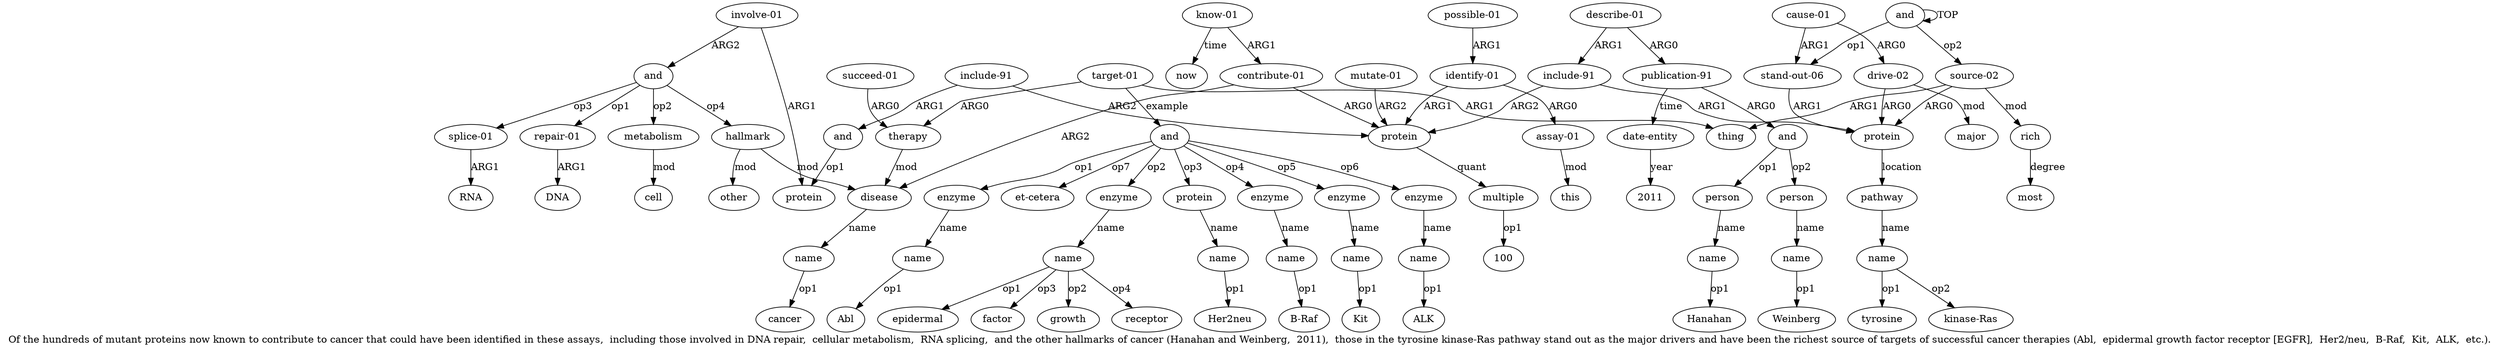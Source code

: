 digraph  {
	graph [label="Of the hundreds of mutant proteins now known to contribute to cancer that could have been identified in these assays,  including \
those involved in DNA repair,  cellular metabolism,  RNA splicing,  and the other hallmarks of cancer (Hanahan and Weinberg,  2011),  \
those in the tyrosine kinase-Ras pathway stand out as the major drivers and have been the richest source of targets of successful \
cancer therapies (Abl,  epidermal growth factor receptor [EGFR],  Her2/neu,  B-Raf,  Kit,  ALK,  etc.)."];
	node [label="\N"];
	a20	 [color=black,
		gold_ind=20,
		gold_label=and,
		label=and,
		test_ind=20,
		test_label=and];
	a21	 [color=black,
		gold_ind=21,
		gold_label="repair-01",
		label="repair-01",
		test_ind=21,
		test_label="repair-01"];
	a20 -> a21 [key=0,
	color=black,
	gold_label=op1,
	label=op1,
	test_label=op1];
a23 [color=black,
	gold_ind=23,
	gold_label=metabolism,
	label=metabolism,
	test_ind=23,
	test_label=metabolism];
a20 -> a23 [key=0,
color=black,
gold_label=op2,
label=op2,
test_label=op2];
a25 [color=black,
gold_ind=25,
gold_label="splice-01",
label="splice-01",
test_ind=25,
test_label="splice-01"];
a20 -> a25 [key=0,
color=black,
gold_label=op3,
label=op3,
test_label=op3];
a27 [color=black,
gold_ind=27,
gold_label=hallmark,
label=hallmark,
test_ind=27,
test_label=hallmark];
a20 -> a27 [key=0,
color=black,
gold_label=op4,
label=op4,
test_label=op4];
a22 [color=black,
gold_ind=22,
gold_label=DNA,
label=DNA,
test_ind=22,
test_label=DNA];
a21 -> a22 [key=0,
color=black,
gold_label=ARG1,
label=ARG1,
test_label=ARG1];
a24 [color=black,
gold_ind=24,
gold_label=cell,
label=cell,
test_ind=24,
test_label=cell];
a23 -> a24 [key=0,
color=black,
gold_label=mod,
label=mod,
test_label=mod];
a26 [color=black,
gold_ind=26,
gold_label=RNA,
label=RNA,
test_ind=26,
test_label=RNA];
a25 -> a26 [key=0,
color=black,
gold_label=ARG1,
label=ARG1,
test_label=ARG1];
a28 [color=black,
gold_ind=28,
gold_label=other,
label=other,
test_ind=28,
test_label=other];
a27 -> a28 [key=0,
color=black,
gold_label=mod,
label=mod,
test_label=mod];
a44 [color=black,
gold_ind=44,
gold_label=disease,
label=disease,
test_ind=44,
test_label=disease];
a27 -> a44 [key=0,
color=black,
gold_label=mod,
label=mod,
test_label=mod];
a29 [color=black,
gold_ind=29,
gold_label="describe-01",
label="describe-01",
test_ind=29,
test_label="describe-01"];
a30 [color=black,
gold_ind=30,
gold_label="publication-91",
label="publication-91",
test_ind=30,
test_label="publication-91"];
a29 -> a30 [key=0,
color=black,
gold_label=ARG0,
label=ARG0,
test_label=ARG0];
a5 [color=black,
gold_ind=5,
gold_label="include-91",
label="include-91",
test_ind=5,
test_label="include-91"];
a29 -> a5 [key=0,
color=black,
gold_label=ARG1,
label=ARG1,
test_label=ARG1];
a60 [color=black,
gold_ind=60,
gold_label="et-cetera",
label="et-cetera",
test_ind=60,
test_label="et-cetera"];
a31 [color=black,
gold_ind=31,
gold_label=and,
label=and,
test_ind=31,
test_label=and];
a34 [color=black,
gold_ind=34,
gold_label=person,
label=person,
test_ind=34,
test_label=person];
a31 -> a34 [key=0,
color=black,
gold_label=op2,
label=op2,
test_label=op2];
a32 [color=black,
gold_ind=32,
gold_label=person,
label=person,
test_ind=32,
test_label=person];
a31 -> a32 [key=0,
color=black,
gold_label=op1,
label=op1,
test_label=op1];
a62 [color=black,
gold_ind=62,
gold_label=most,
label=most,
test_ind=62,
test_label=most];
"a57 Kit" [color=black,
gold_ind=-1,
gold_label=Kit,
label=Kit,
test_ind=-1,
test_label=Kit];
a30 -> a31 [key=0,
color=black,
gold_label=ARG0,
label=ARG0,
test_label=ARG0];
a36 [color=black,
gold_ind=36,
gold_label="date-entity",
label="date-entity",
test_ind=36,
test_label="date-entity"];
a30 -> a36 [key=0,
color=black,
gold_label=time,
label=time,
test_label=time];
"a49 Abl" [color=black,
gold_ind=-1,
gold_label=Abl,
label=Abl,
test_ind=-1,
test_label=Abl];
a37 [color=black,
gold_ind=37,
gold_label="cause-01",
label="cause-01",
test_ind=37,
test_label="cause-01"];
a38 [color=black,
gold_ind=38,
gold_label="drive-02",
label="drive-02",
test_ind=38,
test_label="drive-02"];
a37 -> a38 [key=0,
color=black,
gold_label=ARG0,
label=ARG0,
test_label=ARG0];
a1 [color=black,
gold_ind=1,
gold_label="stand-out-06",
label="stand-out-06",
test_ind=1,
test_label="stand-out-06"];
a37 -> a1 [key=0,
color=black,
gold_label=ARG1,
label=ARG1,
test_label=ARG1];
"a35 Weinberg" [color=black,
gold_ind=-1,
gold_label=Weinberg,
label=Weinberg,
test_ind=-1,
test_label=Weinberg];
"a55 B-Raf" [color=black,
gold_ind=-1,
gold_label="B-Raf",
label="B-Raf",
test_ind=-1,
test_label="B-Raf"];
"a36 2011" [color=black,
gold_ind=-1,
gold_label=2011,
label=2011,
test_ind=-1,
test_label=2011];
a36 -> "a36 2011" [key=0,
color=black,
gold_label=year,
label=year,
test_label=year];
a33 [color=black,
gold_ind=33,
gold_label=name,
label=name,
test_ind=33,
test_label=name];
"a33 Hanahan" [color=black,
gold_ind=-1,
gold_label=Hanahan,
label=Hanahan,
test_ind=-1,
test_label=Hanahan];
a33 -> "a33 Hanahan" [key=0,
color=black,
gold_label=op1,
label=op1,
test_label=op1];
"a51 epidermal" [color=black,
gold_ind=-1,
gold_label=epidermal,
label=epidermal,
test_ind=-1,
test_label=epidermal];
a35 [color=black,
gold_ind=35,
gold_label=name,
label=name,
test_ind=35,
test_label=name];
a35 -> "a35 Weinberg" [key=0,
color=black,
gold_label=op1,
label=op1,
test_label=op1];
"a4 tyrosine" [color=black,
gold_ind=-1,
gold_label=tyrosine,
label=tyrosine,
test_ind=-1,
test_label=tyrosine];
a34 -> a35 [key=0,
color=black,
gold_label=name,
label=name,
test_label=name];
a51 [color=black,
gold_ind=51,
gold_label=name,
label=name,
test_ind=51,
test_label=name];
a51 -> "a51 epidermal" [key=0,
color=black,
gold_label=op1,
label=op1,
test_label=op1];
"a51 factor" [color=black,
gold_ind=-1,
gold_label=factor,
label=factor,
test_ind=-1,
test_label=factor];
a51 -> "a51 factor" [key=0,
color=black,
gold_label=op3,
label=op3,
test_label=op3];
"a51 growth" [color=black,
gold_ind=-1,
gold_label=growth,
label=growth,
test_ind=-1,
test_label=growth];
a51 -> "a51 growth" [key=0,
color=black,
gold_label=op2,
label=op2,
test_label=op2];
"a51 receptor" [color=black,
gold_ind=-1,
gold_label=receptor,
label=receptor,
test_ind=-1,
test_label=receptor];
a51 -> "a51 receptor" [key=0,
color=black,
gold_label=op4,
label=op4,
test_label=op4];
a50 [color=black,
gold_ind=50,
gold_label=enzyme,
label=enzyme,
test_ind=50,
test_label=enzyme];
a50 -> a51 [key=0,
color=black,
gold_label=name,
label=name,
test_label=name];
a53 [color=black,
gold_ind=53,
gold_label=name,
label=name,
test_ind=53,
test_label=name];
"a53 Her2neu" [color=black,
gold_ind=-1,
gold_label=Her2neu,
label=Her2neu,
test_ind=-1,
test_label=Her2neu];
a53 -> "a53 Her2neu" [key=0,
color=black,
gold_label=op1,
label=op1,
test_label=op1];
a52 [color=black,
gold_ind=52,
gold_label=protein,
label=protein,
test_ind=52,
test_label=protein];
a52 -> a53 [key=0,
color=black,
gold_label=name,
label=name,
test_label=name];
a55 [color=black,
gold_ind=55,
gold_label=name,
label=name,
test_ind=55,
test_label=name];
a55 -> "a55 B-Raf" [key=0,
color=black,
gold_label=op1,
label=op1,
test_label=op1];
a54 [color=black,
gold_ind=54,
gold_label=enzyme,
label=enzyme,
test_ind=54,
test_label=enzyme];
a54 -> a55 [key=0,
color=black,
gold_label=name,
label=name,
test_label=name];
a57 [color=black,
gold_ind=57,
gold_label=name,
label=name,
test_ind=57,
test_label=name];
a57 -> "a57 Kit" [key=0,
color=black,
gold_label=op1,
label=op1,
test_label=op1];
a56 [color=black,
gold_ind=56,
gold_label=enzyme,
label=enzyme,
test_ind=56,
test_label=enzyme];
a56 -> a57 [key=0,
color=black,
gold_label=name,
label=name,
test_label=name];
a59 [color=black,
gold_ind=59,
gold_label=name,
label=name,
test_ind=59,
test_label=name];
"a59 ALK" [color=black,
gold_ind=-1,
gold_label=ALK,
label=ALK,
test_ind=-1,
test_label=ALK];
a59 -> "a59 ALK" [key=0,
color=black,
gold_label=op1,
label=op1,
test_label=op1];
a58 [color=black,
gold_ind=58,
gold_label=enzyme,
label=enzyme,
test_ind=58,
test_label=enzyme];
a58 -> a59 [key=0,
color=black,
gold_label=name,
label=name,
test_label=name];
a32 -> a33 [key=0,
color=black,
gold_label=name,
label=name,
test_label=name];
a15 [color=black,
gold_ind=15,
gold_label="possible-01",
label="possible-01",
test_ind=15,
test_label="possible-01"];
a12 [color=black,
gold_ind=12,
gold_label="identify-01",
label="identify-01",
test_ind=12,
test_label="identify-01"];
a15 -> a12 [key=0,
color=black,
gold_label=ARG1,
label=ARG1,
test_label=ARG1];
a14 [color=black,
gold_ind=14,
gold_label=this,
label=this,
test_ind=14,
test_label=this];
a17 [color=black,
gold_ind=17,
gold_label=and,
label=and,
test_ind=17,
test_label=and];
a18 [color=black,
gold_ind=18,
gold_label=protein,
label=protein,
test_ind=18,
test_label=protein];
a17 -> a18 [key=0,
color=black,
gold_label=op1,
label=op1,
test_label=op1];
a16 [color=black,
gold_ind=16,
gold_label="include-91",
label="include-91",
test_ind=16,
test_label="include-91"];
a16 -> a17 [key=0,
color=black,
gold_label=ARG1,
label=ARG1,
test_label=ARG1];
a6 [color=black,
gold_ind=6,
gold_label=protein,
label=protein,
test_ind=6,
test_label=protein];
a16 -> a6 [key=0,
color=black,
gold_label=ARG2,
label=ARG2,
test_label=ARG2];
a11 [color=black,
gold_ind=11,
gold_label=now,
label=now,
test_ind=11,
test_label=now];
a10 [color=black,
gold_ind=10,
gold_label="know-01",
label="know-01",
test_ind=10,
test_label="know-01"];
a10 -> a11 [key=0,
color=black,
gold_label=time,
label=time,
test_label=time];
a9 [color=black,
gold_ind=9,
gold_label="contribute-01",
label="contribute-01",
test_ind=9,
test_label="contribute-01"];
a10 -> a9 [key=0,
color=black,
gold_label=ARG1,
label=ARG1,
test_label=ARG1];
a13 [color=black,
gold_ind=13,
gold_label="assay-01",
label="assay-01",
test_ind=13,
test_label="assay-01"];
a13 -> a14 [key=0,
color=black,
gold_label=mod,
label=mod,
test_label=mod];
a12 -> a13 [key=0,
color=black,
gold_label=ARG0,
label=ARG0,
test_label=ARG0];
a12 -> a6 [key=0,
color=black,
gold_label=ARG1,
label=ARG1,
test_label=ARG1];
a39 [color=black,
gold_ind=39,
gold_label=major,
label=major,
test_ind=39,
test_label=major];
a38 -> a39 [key=0,
color=black,
gold_label=mod,
label=mod,
test_label=mod];
a2 [color=black,
gold_ind=2,
gold_label=protein,
label=protein,
test_ind=2,
test_label=protein];
a38 -> a2 [key=0,
color=black,
gold_label=ARG0,
label=ARG0,
test_label=ARG0];
a19 [color=black,
gold_ind=19,
gold_label="involve-01",
label="involve-01",
test_ind=19,
test_label="involve-01"];
a19 -> a20 [key=0,
color=black,
gold_label=ARG2,
label=ARG2,
test_label=ARG2];
a19 -> a18 [key=0,
color=black,
gold_label=ARG1,
label=ARG1,
test_label=ARG1];
"a4 kinase-Ras" [color=black,
gold_ind=-1,
gold_label="kinase-Ras",
label="kinase-Ras",
test_ind=-1,
test_label="kinase-Ras"];
a61 [color=black,
gold_ind=61,
gold_label=rich,
label=rich,
test_ind=61,
test_label=rich];
a61 -> a62 [key=0,
color=black,
gold_label=degree,
label=degree,
test_label=degree];
a1 -> a2 [key=0,
color=black,
gold_label=ARG1,
label=ARG1,
test_label=ARG1];
a0 [color=black,
gold_ind=0,
gold_label=and,
label=and,
test_ind=0,
test_label=and];
a0 -> a1 [key=0,
color=black,
gold_label=op1,
label=op1,
test_label=op1];
a0 -> a0 [key=0,
color=black,
gold_label=TOP,
label=TOP,
test_label=TOP];
a40 [color=black,
gold_ind=40,
gold_label="source-02",
label="source-02",
test_ind=40,
test_label="source-02"];
a0 -> a40 [key=0,
color=black,
gold_label=op2,
label=op2,
test_label=op2];
a3 [color=black,
gold_ind=3,
gold_label=pathway,
label=pathway,
test_ind=3,
test_label=pathway];
a4 [color=black,
gold_ind=4,
gold_label=name,
label=name,
test_ind=4,
test_label=name];
a3 -> a4 [key=0,
color=black,
gold_label=name,
label=name,
test_label=name];
a2 -> a3 [key=0,
color=black,
gold_label=location,
label=location,
test_label=location];
a5 -> a2 [key=0,
color=black,
gold_label=ARG1,
label=ARG1,
test_label=ARG1];
a5 -> a6 [key=0,
color=black,
gold_label=ARG2,
label=ARG2,
test_label=ARG2];
a4 -> "a4 tyrosine" [key=0,
color=black,
gold_label=op1,
label=op1,
test_label=op1];
a4 -> "a4 kinase-Ras" [key=0,
color=black,
gold_label=op2,
label=op2,
test_label=op2];
a7 [color=black,
gold_ind=7,
gold_label="mutate-01",
label="mutate-01",
test_ind=7,
test_label="mutate-01"];
a7 -> a6 [key=0,
color=black,
gold_label=ARG2,
label=ARG2,
test_label=ARG2];
a8 [color=black,
gold_ind=8,
gold_label=multiple,
label=multiple,
test_ind=8,
test_label=multiple];
a6 -> a8 [key=0,
color=black,
gold_label=quant,
label=quant,
test_label=quant];
a9 -> a6 [key=0,
color=black,
gold_label=ARG0,
label=ARG0,
test_label=ARG0];
a9 -> a44 [key=0,
color=black,
gold_label=ARG2,
label=ARG2,
test_label=ARG2];
"a8 100" [color=black,
gold_ind=-1,
gold_label=100,
label=100,
test_ind=-1,
test_label=100];
a8 -> "a8 100" [key=0,
color=black,
gold_label=op1,
label=op1,
test_label=op1];
"a45 cancer" [color=black,
gold_ind=-1,
gold_label=cancer,
label=cancer,
test_ind=-1,
test_label=cancer];
a46 [color=black,
gold_ind=46,
gold_label="succeed-01",
label="succeed-01",
test_ind=46,
test_label="succeed-01"];
a43 [color=black,
gold_ind=43,
gold_label=therapy,
label=therapy,
test_ind=43,
test_label=therapy];
a46 -> a43 [key=0,
color=black,
gold_label=ARG0,
label=ARG0,
test_label=ARG0];
a47 [color=black,
gold_ind=47,
gold_label=and,
label=and,
test_ind=47,
test_label=and];
a47 -> a60 [key=0,
color=black,
gold_label=op7,
label=op7,
test_label=op7];
a47 -> a50 [key=0,
color=black,
gold_label=op2,
label=op2,
test_label=op2];
a47 -> a52 [key=0,
color=black,
gold_label=op3,
label=op3,
test_label=op3];
a47 -> a54 [key=0,
color=black,
gold_label=op4,
label=op4,
test_label=op4];
a47 -> a56 [key=0,
color=black,
gold_label=op5,
label=op5,
test_label=op5];
a47 -> a58 [key=0,
color=black,
gold_label=op6,
label=op6,
test_label=op6];
a48 [color=black,
gold_ind=48,
gold_label=enzyme,
label=enzyme,
test_ind=48,
test_label=enzyme];
a47 -> a48 [key=0,
color=black,
gold_label=op1,
label=op1,
test_label=op1];
a45 [color=black,
gold_ind=45,
gold_label=name,
label=name,
test_ind=45,
test_label=name];
a44 -> a45 [key=0,
color=black,
gold_label=name,
label=name,
test_label=name];
a45 -> "a45 cancer" [key=0,
color=black,
gold_label=op1,
label=op1,
test_label=op1];
a42 [color=black,
gold_ind=42,
gold_label="target-01",
label="target-01",
test_ind=42,
test_label="target-01"];
a42 -> a47 [key=0,
color=black,
gold_label=example,
label=example,
test_label=example];
a42 -> a43 [key=0,
color=black,
gold_label=ARG0,
label=ARG0,
test_label=ARG0];
a41 [color=black,
gold_ind=41,
gold_label=thing,
label=thing,
test_ind=41,
test_label=thing];
a42 -> a41 [key=0,
color=black,
gold_label=ARG1,
label=ARG1,
test_label=ARG1];
a43 -> a44 [key=0,
color=black,
gold_label=mod,
label=mod,
test_label=mod];
a40 -> a61 [key=0,
color=black,
gold_label=mod,
label=mod,
test_label=mod];
a40 -> a2 [key=0,
color=black,
gold_label=ARG0,
label=ARG0,
test_label=ARG0];
a40 -> a41 [key=0,
color=black,
gold_label=ARG1,
label=ARG1,
test_label=ARG1];
a49 [color=black,
gold_ind=49,
gold_label=name,
label=name,
test_ind=49,
test_label=name];
a48 -> a49 [key=0,
color=black,
gold_label=name,
label=name,
test_label=name];
a49 -> "a49 Abl" [key=0,
color=black,
gold_label=op1,
label=op1,
test_label=op1];
}
